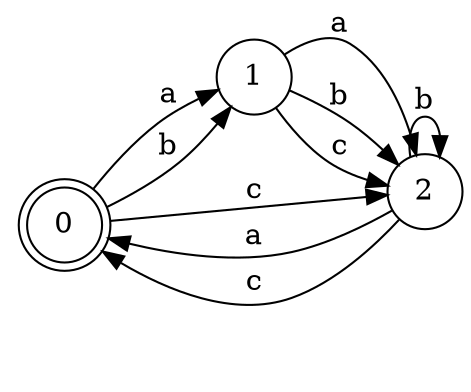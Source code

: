 digraph n3_5 {
__start0 [label="" shape="none"];

rankdir=LR;
size="8,5";

s0 [style="rounded,filled", color="black", fillcolor="white" shape="doublecircle", label="0"];
s1 [style="filled", color="black", fillcolor="white" shape="circle", label="1"];
s2 [style="filled", color="black", fillcolor="white" shape="circle", label="2"];
s0 -> s1 [label="a"];
s0 -> s1 [label="b"];
s0 -> s2 [label="c"];
s1 -> s2 [label="a"];
s1 -> s2 [label="b"];
s1 -> s2 [label="c"];
s2 -> s0 [label="a"];
s2 -> s2 [label="b"];
s2 -> s0 [label="c"];

}